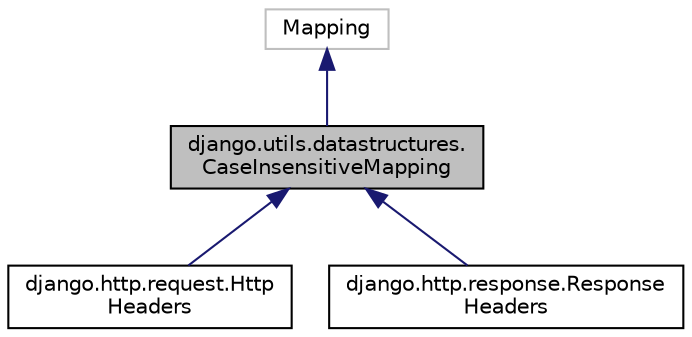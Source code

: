 digraph "django.utils.datastructures.CaseInsensitiveMapping"
{
 // LATEX_PDF_SIZE
  edge [fontname="Helvetica",fontsize="10",labelfontname="Helvetica",labelfontsize="10"];
  node [fontname="Helvetica",fontsize="10",shape=record];
  Node1 [label="django.utils.datastructures.\lCaseInsensitiveMapping",height=0.2,width=0.4,color="black", fillcolor="grey75", style="filled", fontcolor="black",tooltip=" "];
  Node2 -> Node1 [dir="back",color="midnightblue",fontsize="10",style="solid",fontname="Helvetica"];
  Node2 [label="Mapping",height=0.2,width=0.4,color="grey75", fillcolor="white", style="filled",tooltip=" "];
  Node1 -> Node3 [dir="back",color="midnightblue",fontsize="10",style="solid",fontname="Helvetica"];
  Node3 [label="django.http.request.Http\lHeaders",height=0.2,width=0.4,color="black", fillcolor="white", style="filled",URL="$classdjango_1_1http_1_1request_1_1_http_headers.html",tooltip=" "];
  Node1 -> Node4 [dir="back",color="midnightblue",fontsize="10",style="solid",fontname="Helvetica"];
  Node4 [label="django.http.response.Response\lHeaders",height=0.2,width=0.4,color="black", fillcolor="white", style="filled",URL="$classdjango_1_1http_1_1response_1_1_response_headers.html",tooltip=" "];
}
